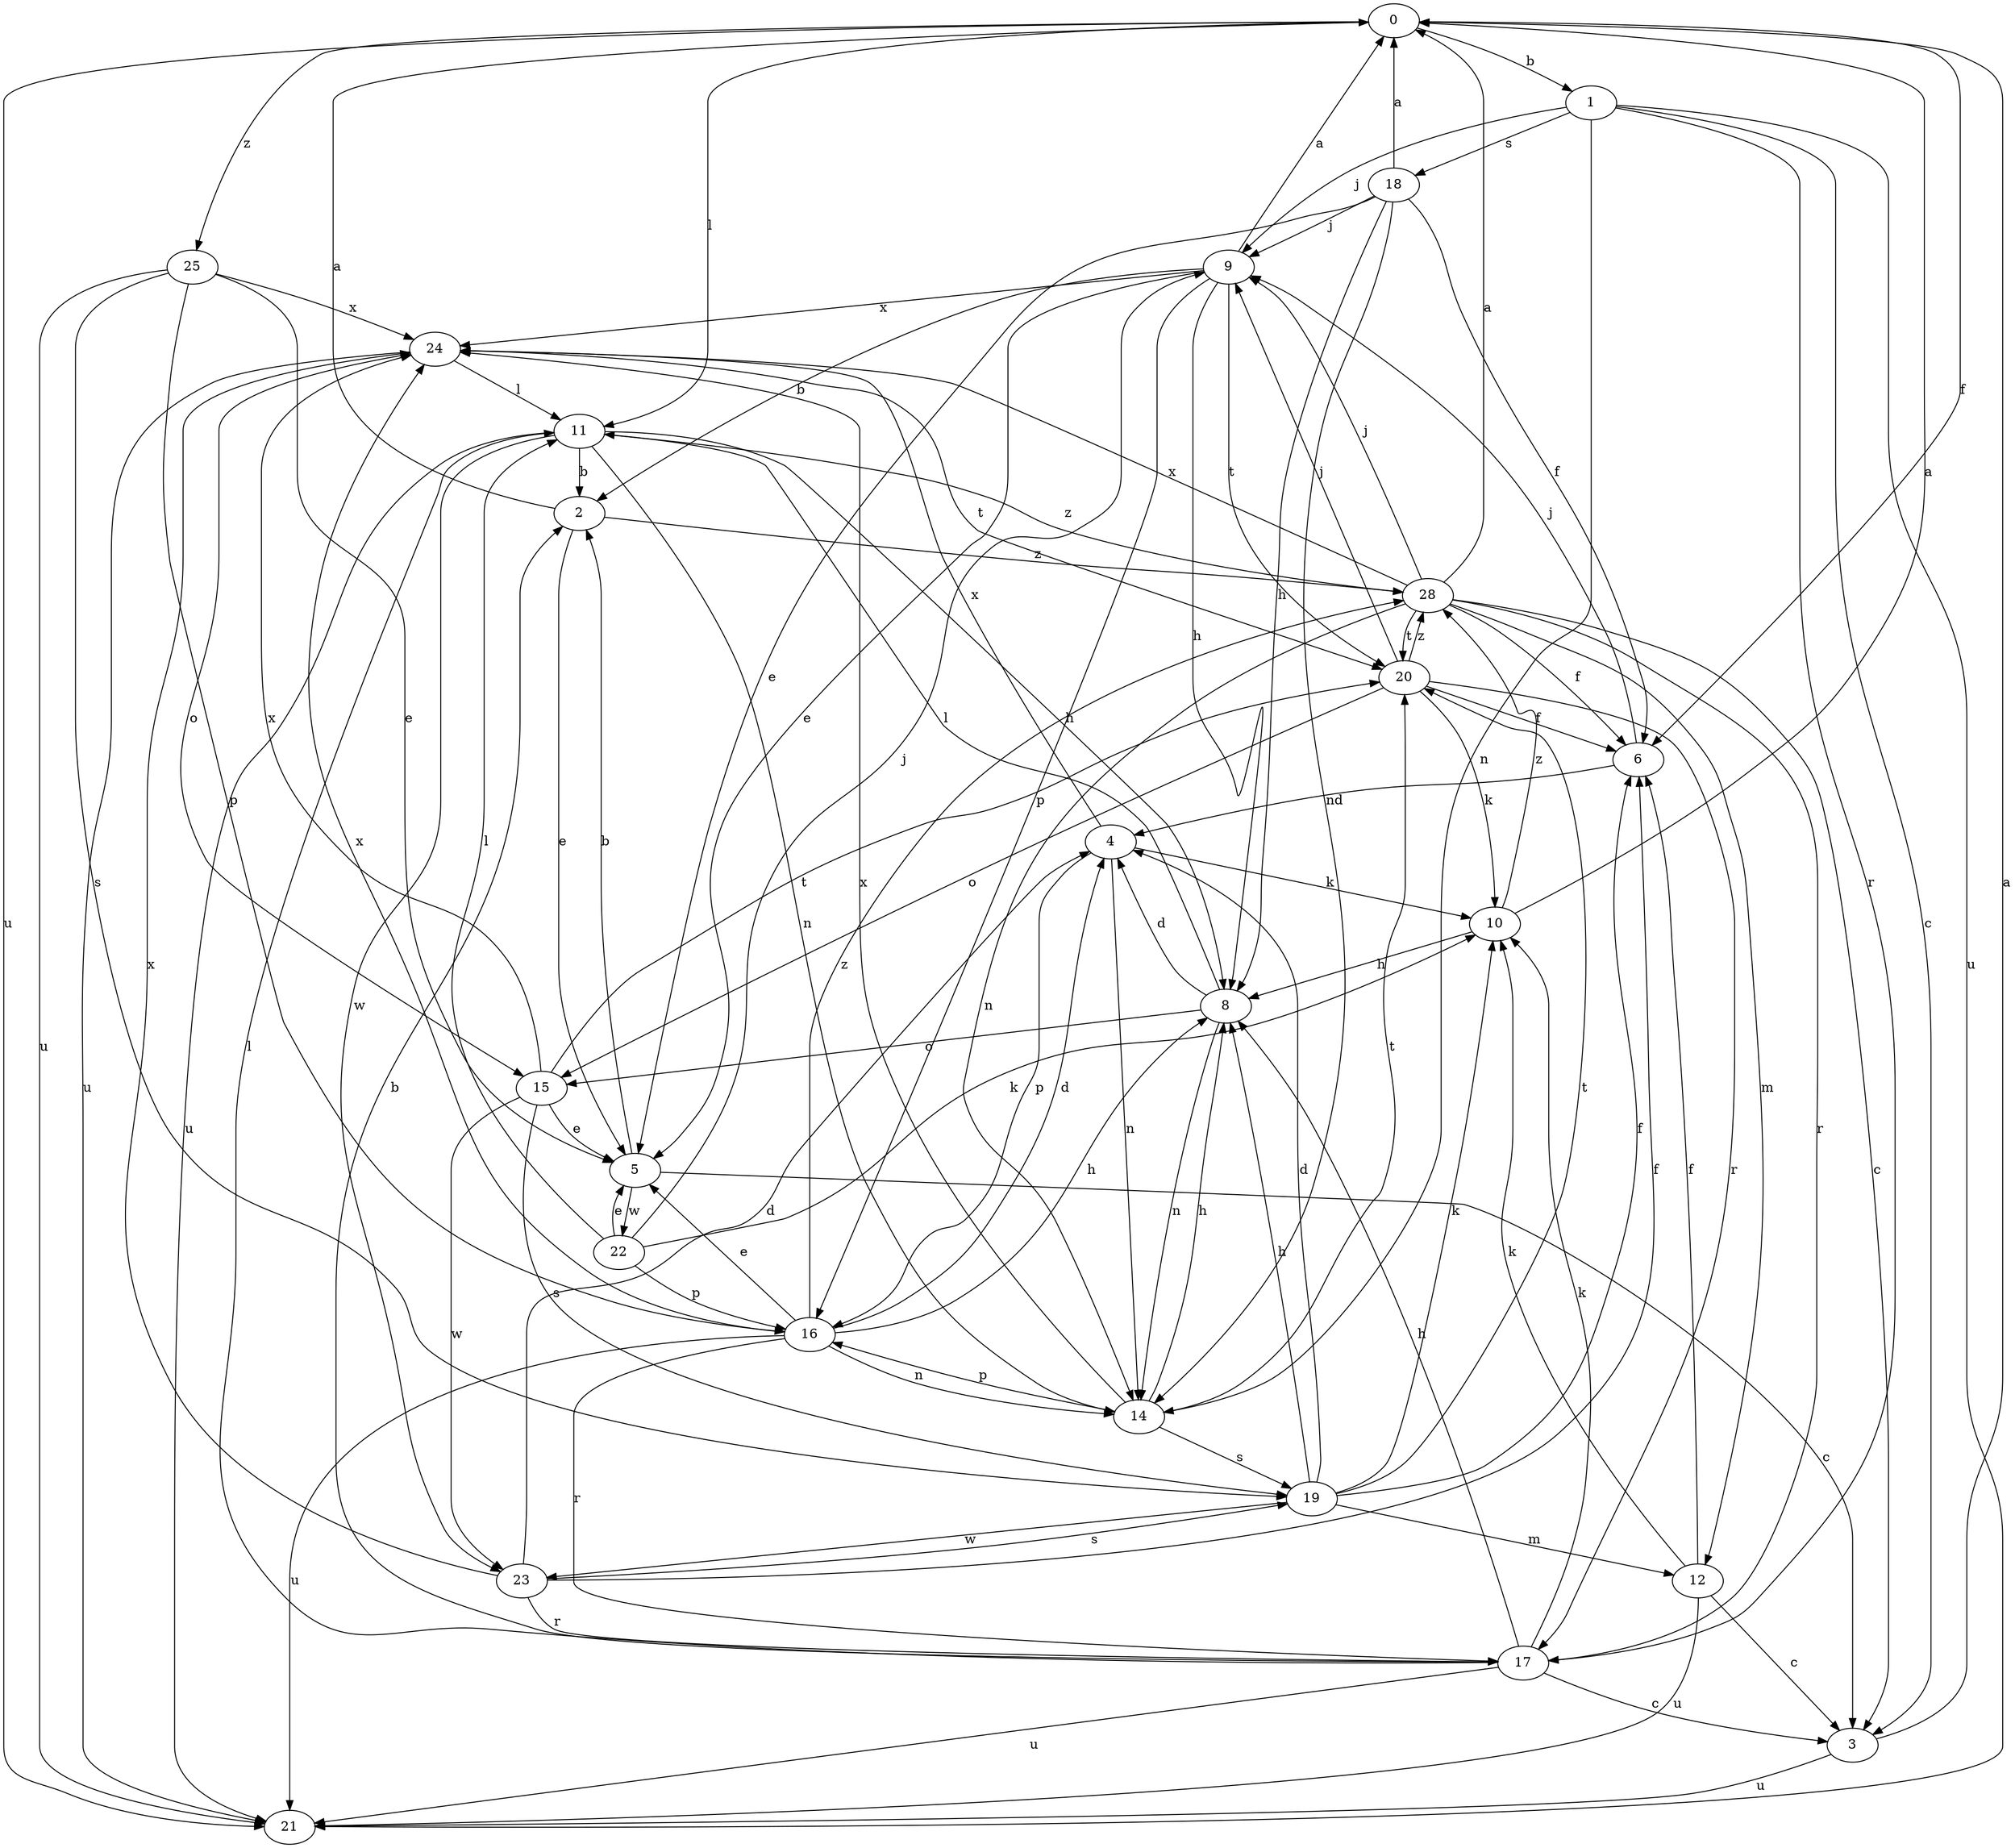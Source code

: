 strict digraph  {
0;
1;
2;
3;
4;
5;
6;
8;
9;
10;
11;
12;
14;
15;
16;
17;
18;
19;
20;
21;
22;
23;
24;
25;
28;
0 -> 1  [label=b];
0 -> 6  [label=f];
0 -> 11  [label=l];
0 -> 21  [label=u];
0 -> 25  [label=z];
1 -> 3  [label=c];
1 -> 9  [label=j];
1 -> 14  [label=n];
1 -> 17  [label=r];
1 -> 18  [label=s];
1 -> 21  [label=u];
2 -> 0  [label=a];
2 -> 5  [label=e];
2 -> 28  [label=z];
3 -> 0  [label=a];
3 -> 21  [label=u];
4 -> 10  [label=k];
4 -> 14  [label=n];
4 -> 16  [label=p];
4 -> 24  [label=x];
5 -> 2  [label=b];
5 -> 3  [label=c];
5 -> 22  [label=w];
6 -> 4  [label=d];
6 -> 9  [label=j];
8 -> 4  [label=d];
8 -> 11  [label=l];
8 -> 14  [label=n];
8 -> 15  [label=o];
9 -> 0  [label=a];
9 -> 2  [label=b];
9 -> 5  [label=e];
9 -> 8  [label=h];
9 -> 16  [label=p];
9 -> 20  [label=t];
9 -> 24  [label=x];
10 -> 0  [label=a];
10 -> 8  [label=h];
10 -> 28  [label=z];
11 -> 2  [label=b];
11 -> 8  [label=h];
11 -> 14  [label=n];
11 -> 21  [label=u];
11 -> 23  [label=w];
11 -> 28  [label=z];
12 -> 3  [label=c];
12 -> 6  [label=f];
12 -> 10  [label=k];
12 -> 21  [label=u];
14 -> 8  [label=h];
14 -> 16  [label=p];
14 -> 19  [label=s];
14 -> 20  [label=t];
14 -> 24  [label=x];
15 -> 5  [label=e];
15 -> 19  [label=s];
15 -> 20  [label=t];
15 -> 23  [label=w];
15 -> 24  [label=x];
16 -> 4  [label=d];
16 -> 5  [label=e];
16 -> 8  [label=h];
16 -> 14  [label=n];
16 -> 17  [label=r];
16 -> 21  [label=u];
16 -> 24  [label=x];
16 -> 28  [label=z];
17 -> 2  [label=b];
17 -> 3  [label=c];
17 -> 8  [label=h];
17 -> 10  [label=k];
17 -> 11  [label=l];
17 -> 21  [label=u];
18 -> 0  [label=a];
18 -> 5  [label=e];
18 -> 6  [label=f];
18 -> 8  [label=h];
18 -> 9  [label=j];
18 -> 14  [label=n];
19 -> 4  [label=d];
19 -> 6  [label=f];
19 -> 8  [label=h];
19 -> 10  [label=k];
19 -> 12  [label=m];
19 -> 20  [label=t];
19 -> 23  [label=w];
20 -> 6  [label=f];
20 -> 9  [label=j];
20 -> 10  [label=k];
20 -> 15  [label=o];
20 -> 17  [label=r];
20 -> 28  [label=z];
22 -> 5  [label=e];
22 -> 9  [label=j];
22 -> 10  [label=k];
22 -> 11  [label=l];
22 -> 16  [label=p];
23 -> 4  [label=d];
23 -> 6  [label=f];
23 -> 17  [label=r];
23 -> 19  [label=s];
23 -> 24  [label=x];
24 -> 11  [label=l];
24 -> 15  [label=o];
24 -> 20  [label=t];
24 -> 21  [label=u];
25 -> 5  [label=e];
25 -> 16  [label=p];
25 -> 19  [label=s];
25 -> 21  [label=u];
25 -> 24  [label=x];
28 -> 0  [label=a];
28 -> 3  [label=c];
28 -> 6  [label=f];
28 -> 9  [label=j];
28 -> 12  [label=m];
28 -> 14  [label=n];
28 -> 17  [label=r];
28 -> 20  [label=t];
28 -> 24  [label=x];
}
